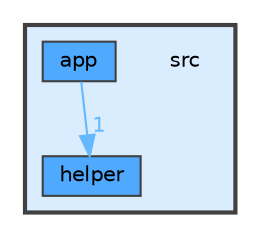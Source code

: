 digraph "C:/Users/Muddyblack/Downloads/MetaDataEditorCpp/src"
{
 // LATEX_PDF_SIZE
  bgcolor="transparent";
  edge [fontname=Helvetica,fontsize=10,labelfontname=Helvetica,labelfontsize=10];
  node [fontname=Helvetica,fontsize=10,shape=box,height=0.2,width=0.4];
  compound=true
  subgraph clusterdir_68267d1309a1af8e8297ef4c3efbcdba {
    graph [ bgcolor="#daedff", pencolor="grey25", label="", fontname=Helvetica,fontsize=10 style="filled,bold", URL="dir_68267d1309a1af8e8297ef4c3efbcdba.html",tooltip=""]
    dir_68267d1309a1af8e8297ef4c3efbcdba [shape=plaintext, label="src"];
  dir_5194e5fea318fda12687127c23f8aba1 [label="app", fillcolor="#4ea9ff", color="grey25", style="filled", URL="dir_5194e5fea318fda12687127c23f8aba1.html",tooltip=""];
  dir_2e47e0659bfa766bdc2119893b60e2d4 [label="helper", fillcolor="#4ea9ff", color="grey25", style="filled", URL="dir_2e47e0659bfa766bdc2119893b60e2d4.html",tooltip=""];
  }
  dir_5194e5fea318fda12687127c23f8aba1->dir_2e47e0659bfa766bdc2119893b60e2d4 [headlabel="1", labeldistance=1.5 headhref="dir_000000_000001.html" color="steelblue1" fontcolor="steelblue1"];
}
